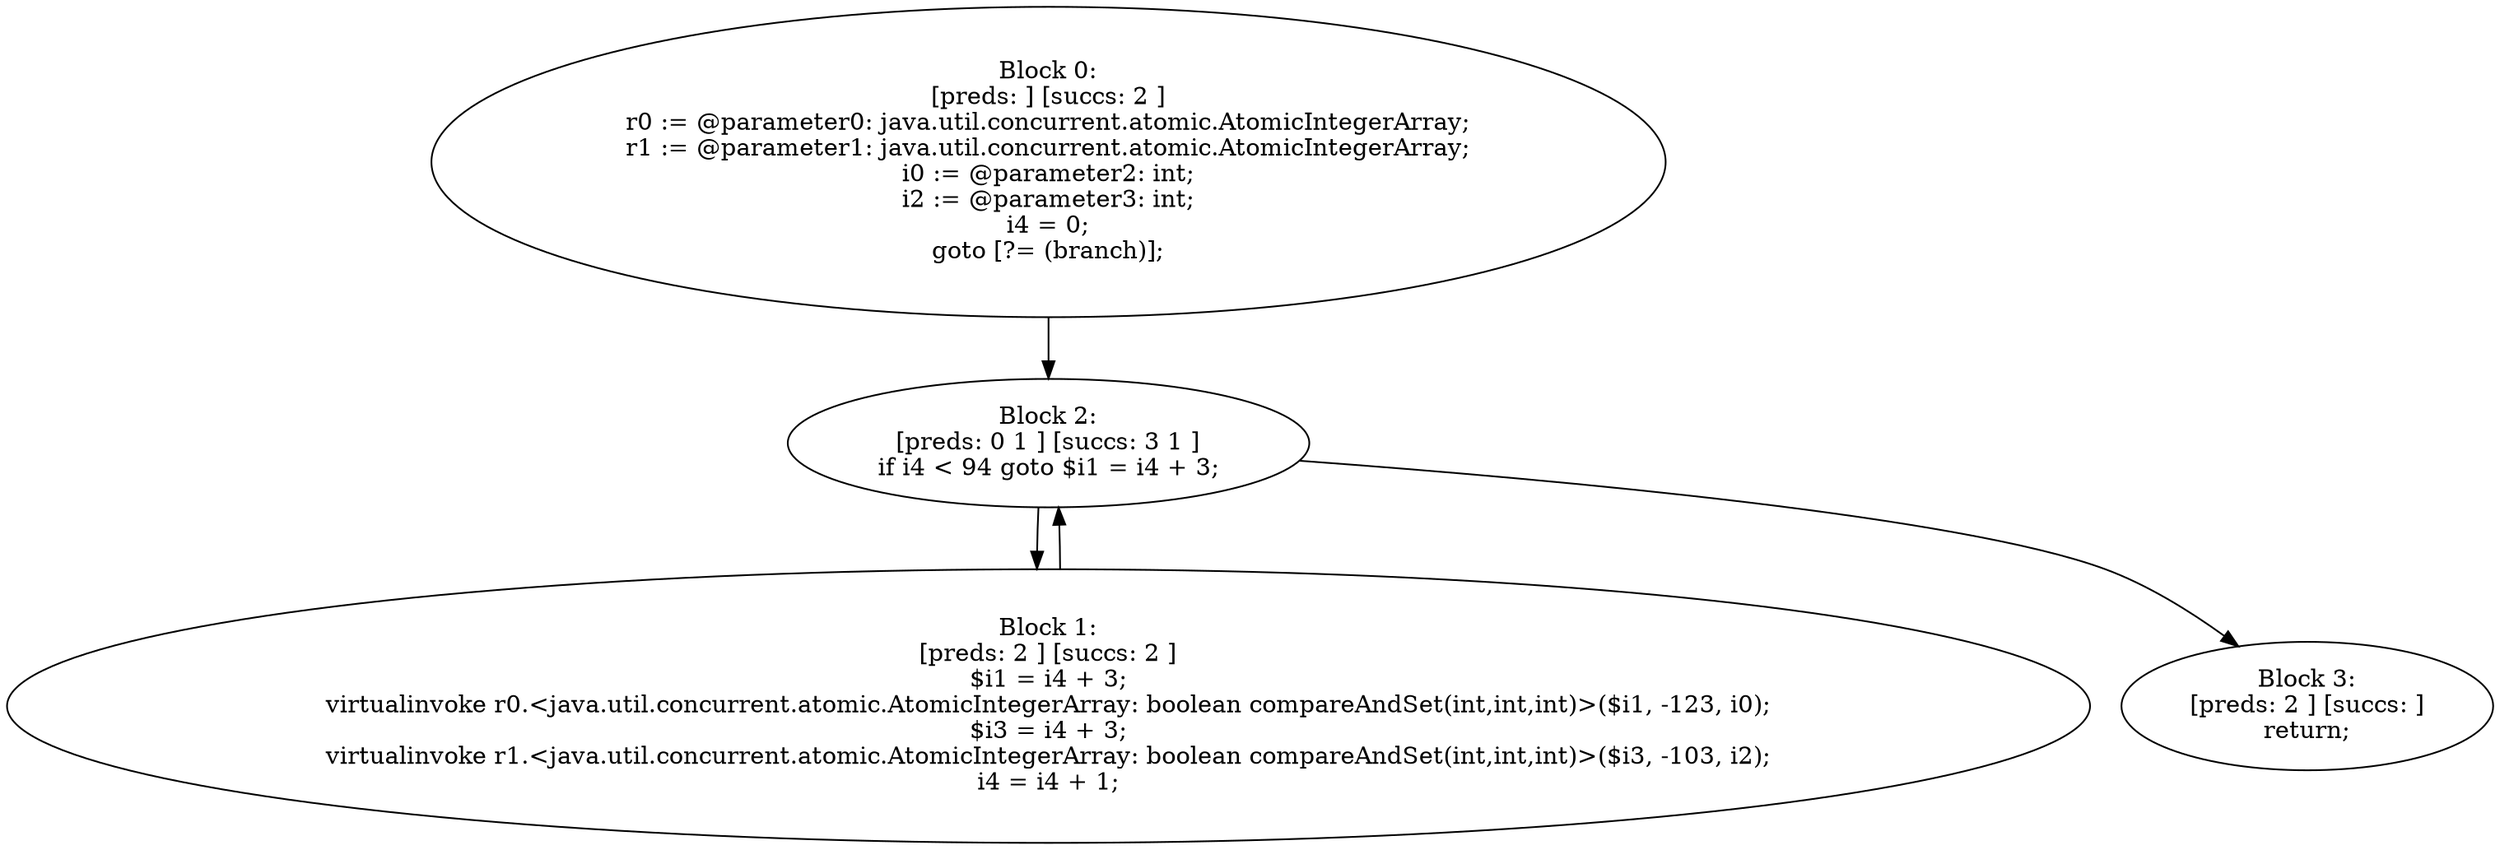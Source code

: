 digraph "unitGraph" {
    "Block 0:
[preds: ] [succs: 2 ]
r0 := @parameter0: java.util.concurrent.atomic.AtomicIntegerArray;
r1 := @parameter1: java.util.concurrent.atomic.AtomicIntegerArray;
i0 := @parameter2: int;
i2 := @parameter3: int;
i4 = 0;
goto [?= (branch)];
"
    "Block 1:
[preds: 2 ] [succs: 2 ]
$i1 = i4 + 3;
virtualinvoke r0.<java.util.concurrent.atomic.AtomicIntegerArray: boolean compareAndSet(int,int,int)>($i1, -123, i0);
$i3 = i4 + 3;
virtualinvoke r1.<java.util.concurrent.atomic.AtomicIntegerArray: boolean compareAndSet(int,int,int)>($i3, -103, i2);
i4 = i4 + 1;
"
    "Block 2:
[preds: 0 1 ] [succs: 3 1 ]
if i4 < 94 goto $i1 = i4 + 3;
"
    "Block 3:
[preds: 2 ] [succs: ]
return;
"
    "Block 0:
[preds: ] [succs: 2 ]
r0 := @parameter0: java.util.concurrent.atomic.AtomicIntegerArray;
r1 := @parameter1: java.util.concurrent.atomic.AtomicIntegerArray;
i0 := @parameter2: int;
i2 := @parameter3: int;
i4 = 0;
goto [?= (branch)];
"->"Block 2:
[preds: 0 1 ] [succs: 3 1 ]
if i4 < 94 goto $i1 = i4 + 3;
";
    "Block 1:
[preds: 2 ] [succs: 2 ]
$i1 = i4 + 3;
virtualinvoke r0.<java.util.concurrent.atomic.AtomicIntegerArray: boolean compareAndSet(int,int,int)>($i1, -123, i0);
$i3 = i4 + 3;
virtualinvoke r1.<java.util.concurrent.atomic.AtomicIntegerArray: boolean compareAndSet(int,int,int)>($i3, -103, i2);
i4 = i4 + 1;
"->"Block 2:
[preds: 0 1 ] [succs: 3 1 ]
if i4 < 94 goto $i1 = i4 + 3;
";
    "Block 2:
[preds: 0 1 ] [succs: 3 1 ]
if i4 < 94 goto $i1 = i4 + 3;
"->"Block 3:
[preds: 2 ] [succs: ]
return;
";
    "Block 2:
[preds: 0 1 ] [succs: 3 1 ]
if i4 < 94 goto $i1 = i4 + 3;
"->"Block 1:
[preds: 2 ] [succs: 2 ]
$i1 = i4 + 3;
virtualinvoke r0.<java.util.concurrent.atomic.AtomicIntegerArray: boolean compareAndSet(int,int,int)>($i1, -123, i0);
$i3 = i4 + 3;
virtualinvoke r1.<java.util.concurrent.atomic.AtomicIntegerArray: boolean compareAndSet(int,int,int)>($i3, -103, i2);
i4 = i4 + 1;
";
}
